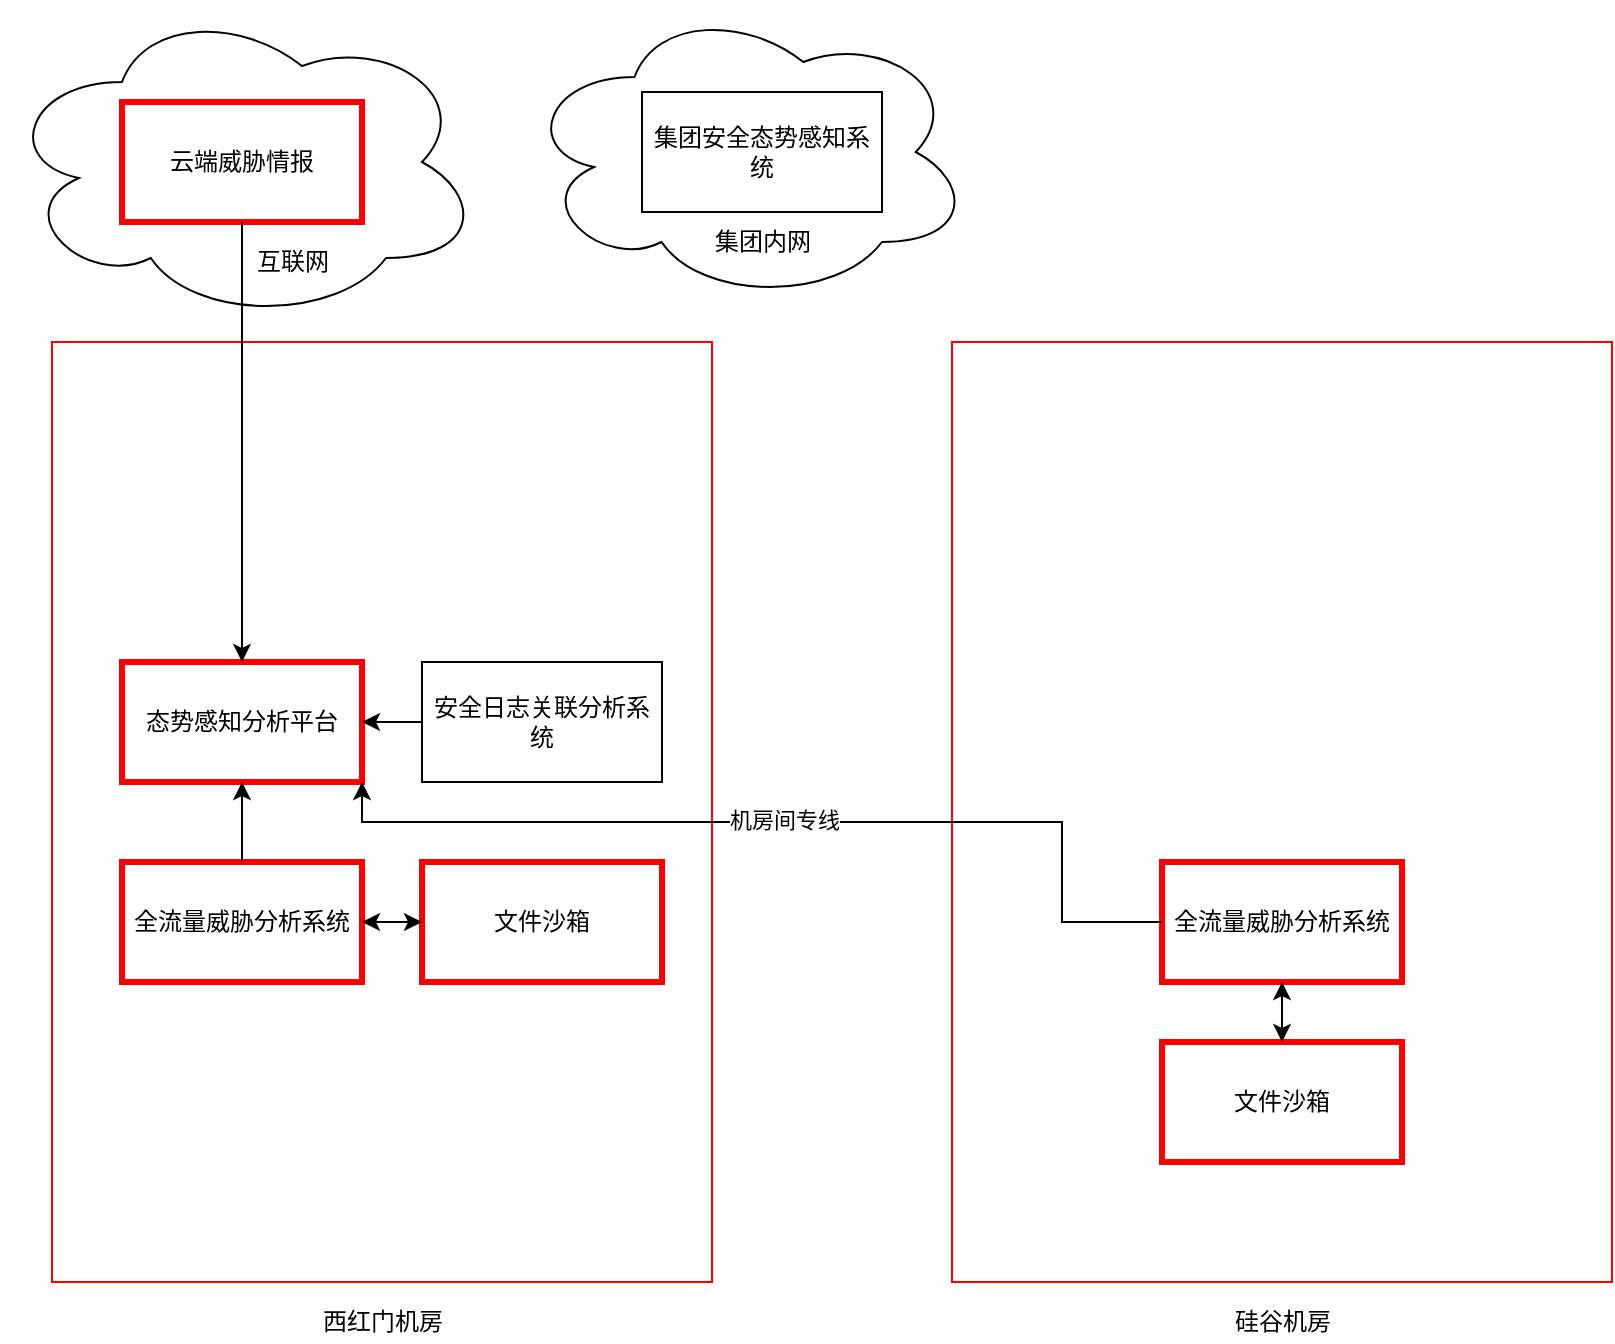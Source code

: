 <mxfile version="17.4.5" type="github">
  <diagram id="plsmVzeE8os-rJMNo7gj" name="Page-1">
    <mxGraphModel dx="1422" dy="794" grid="1" gridSize="10" guides="1" tooltips="1" connect="1" arrows="1" fold="1" page="1" pageScale="1" pageWidth="850" pageHeight="1100" math="0" shadow="0">
      <root>
        <mxCell id="0" />
        <mxCell id="1" parent="0" />
        <mxCell id="Q3qXGQH1NQk1IIvQyVhR-25" value="" style="ellipse;shape=cloud;whiteSpace=wrap;html=1;strokeColor=#000000;strokeWidth=1;" vertex="1" parent="1">
          <mxGeometry x="10" width="240" height="160" as="geometry" />
        </mxCell>
        <mxCell id="Q3qXGQH1NQk1IIvQyVhR-12" value="" style="rounded=0;whiteSpace=wrap;html=1;strokeColor=#FF0000;strokeWidth=1;" vertex="1" parent="1">
          <mxGeometry x="485" y="170" width="330" height="470" as="geometry" />
        </mxCell>
        <mxCell id="Q3qXGQH1NQk1IIvQyVhR-9" value="" style="rounded=0;whiteSpace=wrap;html=1;strokeColor=#FF0000;strokeWidth=1;" vertex="1" parent="1">
          <mxGeometry x="35" y="170" width="330" height="470" as="geometry" />
        </mxCell>
        <mxCell id="Q3qXGQH1NQk1IIvQyVhR-1" value="态势感知分析平台" style="rounded=0;whiteSpace=wrap;html=1;strokeColor=#FF0000;strokeWidth=3;" vertex="1" parent="1">
          <mxGeometry x="70" y="330" width="120" height="60" as="geometry" />
        </mxCell>
        <mxCell id="Q3qXGQH1NQk1IIvQyVhR-2" value="文件沙箱" style="rounded=0;whiteSpace=wrap;html=1;strokeColor=#FF0000;strokeWidth=3;" vertex="1" parent="1">
          <mxGeometry x="220" y="430" width="120" height="60" as="geometry" />
        </mxCell>
        <mxCell id="Q3qXGQH1NQk1IIvQyVhR-3" value="全流量威胁分析系统" style="rounded=0;whiteSpace=wrap;html=1;strokeColor=#FF0000;strokeWidth=3;" vertex="1" parent="1">
          <mxGeometry x="70" y="430" width="120" height="60" as="geometry" />
        </mxCell>
        <mxCell id="Q3qXGQH1NQk1IIvQyVhR-4" value="云端威胁情报" style="rounded=0;whiteSpace=wrap;html=1;strokeColor=#FF0000;strokeWidth=3;" vertex="1" parent="1">
          <mxGeometry x="70" y="50" width="120" height="60" as="geometry" />
        </mxCell>
        <mxCell id="Q3qXGQH1NQk1IIvQyVhR-5" value="文件沙箱" style="rounded=0;whiteSpace=wrap;html=1;strokeColor=#FF0000;strokeWidth=3;" vertex="1" parent="1">
          <mxGeometry x="590" y="520" width="120" height="60" as="geometry" />
        </mxCell>
        <mxCell id="Q3qXGQH1NQk1IIvQyVhR-6" value="全流量威胁分析系统" style="rounded=0;whiteSpace=wrap;html=1;strokeColor=#FF0000;strokeWidth=3;" vertex="1" parent="1">
          <mxGeometry x="590" y="430" width="120" height="60" as="geometry" />
        </mxCell>
        <mxCell id="Q3qXGQH1NQk1IIvQyVhR-10" value="西红门机房" style="text;html=1;align=center;verticalAlign=middle;resizable=0;points=[];autosize=1;strokeColor=none;fillColor=none;" vertex="1" parent="1">
          <mxGeometry x="160" y="650" width="80" height="20" as="geometry" />
        </mxCell>
        <mxCell id="Q3qXGQH1NQk1IIvQyVhR-11" value="硅谷机房" style="text;html=1;align=center;verticalAlign=middle;resizable=0;points=[];autosize=1;strokeColor=none;fillColor=none;" vertex="1" parent="1">
          <mxGeometry x="620" y="650" width="60" height="20" as="geometry" />
        </mxCell>
        <mxCell id="Q3qXGQH1NQk1IIvQyVhR-13" value="安全日志关联分析系统" style="rounded=0;whiteSpace=wrap;html=1;strokeColor=#000000;strokeWidth=1;" vertex="1" parent="1">
          <mxGeometry x="220" y="330" width="120" height="60" as="geometry" />
        </mxCell>
        <mxCell id="Q3qXGQH1NQk1IIvQyVhR-14" value="" style="endArrow=classic;html=1;rounded=0;exitX=0;exitY=0.5;exitDx=0;exitDy=0;entryX=1;entryY=0.5;entryDx=0;entryDy=0;" edge="1" parent="1" source="Q3qXGQH1NQk1IIvQyVhR-13" target="Q3qXGQH1NQk1IIvQyVhR-1">
          <mxGeometry width="50" height="50" relative="1" as="geometry">
            <mxPoint x="400" y="420" as="sourcePoint" />
            <mxPoint x="450" y="370" as="targetPoint" />
          </mxGeometry>
        </mxCell>
        <mxCell id="Q3qXGQH1NQk1IIvQyVhR-16" value="" style="endArrow=classic;html=1;rounded=0;exitX=0.5;exitY=0;exitDx=0;exitDy=0;entryX=0.5;entryY=1;entryDx=0;entryDy=0;" edge="1" parent="1" source="Q3qXGQH1NQk1IIvQyVhR-3" target="Q3qXGQH1NQk1IIvQyVhR-1">
          <mxGeometry width="50" height="50" relative="1" as="geometry">
            <mxPoint x="400" y="420" as="sourcePoint" />
            <mxPoint x="450" y="370" as="targetPoint" />
          </mxGeometry>
        </mxCell>
        <mxCell id="Q3qXGQH1NQk1IIvQyVhR-18" value="" style="endArrow=classic;startArrow=classic;html=1;rounded=0;exitX=1;exitY=0.5;exitDx=0;exitDy=0;entryX=0;entryY=0.5;entryDx=0;entryDy=0;" edge="1" parent="1" source="Q3qXGQH1NQk1IIvQyVhR-3" target="Q3qXGQH1NQk1IIvQyVhR-2">
          <mxGeometry width="50" height="50" relative="1" as="geometry">
            <mxPoint x="400" y="420" as="sourcePoint" />
            <mxPoint x="450" y="370" as="targetPoint" />
          </mxGeometry>
        </mxCell>
        <mxCell id="Q3qXGQH1NQk1IIvQyVhR-19" value="" style="endArrow=classic;startArrow=classic;html=1;rounded=0;exitX=0.5;exitY=0;exitDx=0;exitDy=0;entryX=0.5;entryY=1;entryDx=0;entryDy=0;" edge="1" parent="1" source="Q3qXGQH1NQk1IIvQyVhR-5" target="Q3qXGQH1NQk1IIvQyVhR-6">
          <mxGeometry width="50" height="50" relative="1" as="geometry">
            <mxPoint x="400" y="420" as="sourcePoint" />
            <mxPoint x="450" y="370" as="targetPoint" />
          </mxGeometry>
        </mxCell>
        <mxCell id="Q3qXGQH1NQk1IIvQyVhR-23" value="" style="endArrow=classic;html=1;rounded=0;exitX=0;exitY=0.5;exitDx=0;exitDy=0;entryX=1;entryY=1;entryDx=0;entryDy=0;" edge="1" parent="1" source="Q3qXGQH1NQk1IIvQyVhR-6" target="Q3qXGQH1NQk1IIvQyVhR-1">
          <mxGeometry width="50" height="50" relative="1" as="geometry">
            <mxPoint x="400" y="420" as="sourcePoint" />
            <mxPoint x="450" y="370" as="targetPoint" />
            <Array as="points">
              <mxPoint x="540" y="460" />
              <mxPoint x="540" y="410" />
              <mxPoint x="190" y="410" />
            </Array>
          </mxGeometry>
        </mxCell>
        <mxCell id="Q3qXGQH1NQk1IIvQyVhR-30" value="机房间专线" style="edgeLabel;html=1;align=center;verticalAlign=middle;resizable=0;points=[];" vertex="1" connectable="0" parent="Q3qXGQH1NQk1IIvQyVhR-23">
          <mxGeometry x="0.017" y="-1" relative="1" as="geometry">
            <mxPoint as="offset" />
          </mxGeometry>
        </mxCell>
        <mxCell id="Q3qXGQH1NQk1IIvQyVhR-24" value="" style="endArrow=classic;html=1;rounded=0;exitX=0.5;exitY=1;exitDx=0;exitDy=0;entryX=0.5;entryY=0;entryDx=0;entryDy=0;" edge="1" parent="1" source="Q3qXGQH1NQk1IIvQyVhR-4" target="Q3qXGQH1NQk1IIvQyVhR-1">
          <mxGeometry width="50" height="50" relative="1" as="geometry">
            <mxPoint x="400" y="420" as="sourcePoint" />
            <mxPoint x="450" y="370" as="targetPoint" />
          </mxGeometry>
        </mxCell>
        <mxCell id="Q3qXGQH1NQk1IIvQyVhR-26" value="" style="ellipse;shape=cloud;whiteSpace=wrap;html=1;strokeColor=#000000;strokeWidth=1;" vertex="1" parent="1">
          <mxGeometry x="270" width="225" height="150" as="geometry" />
        </mxCell>
        <mxCell id="Q3qXGQH1NQk1IIvQyVhR-27" value="互联网" style="text;html=1;align=center;verticalAlign=middle;resizable=0;points=[];autosize=1;strokeColor=none;fillColor=none;" vertex="1" parent="1">
          <mxGeometry x="130" y="120" width="50" height="20" as="geometry" />
        </mxCell>
        <mxCell id="Q3qXGQH1NQk1IIvQyVhR-28" value="集团内网" style="text;html=1;align=center;verticalAlign=middle;resizable=0;points=[];autosize=1;strokeColor=none;fillColor=none;" vertex="1" parent="1">
          <mxGeometry x="360" y="110" width="60" height="20" as="geometry" />
        </mxCell>
        <mxCell id="Q3qXGQH1NQk1IIvQyVhR-29" value="集团安全态势感知系统" style="rounded=0;whiteSpace=wrap;html=1;strokeColor=#000000;strokeWidth=1;" vertex="1" parent="1">
          <mxGeometry x="330" y="45" width="120" height="60" as="geometry" />
        </mxCell>
      </root>
    </mxGraphModel>
  </diagram>
</mxfile>
